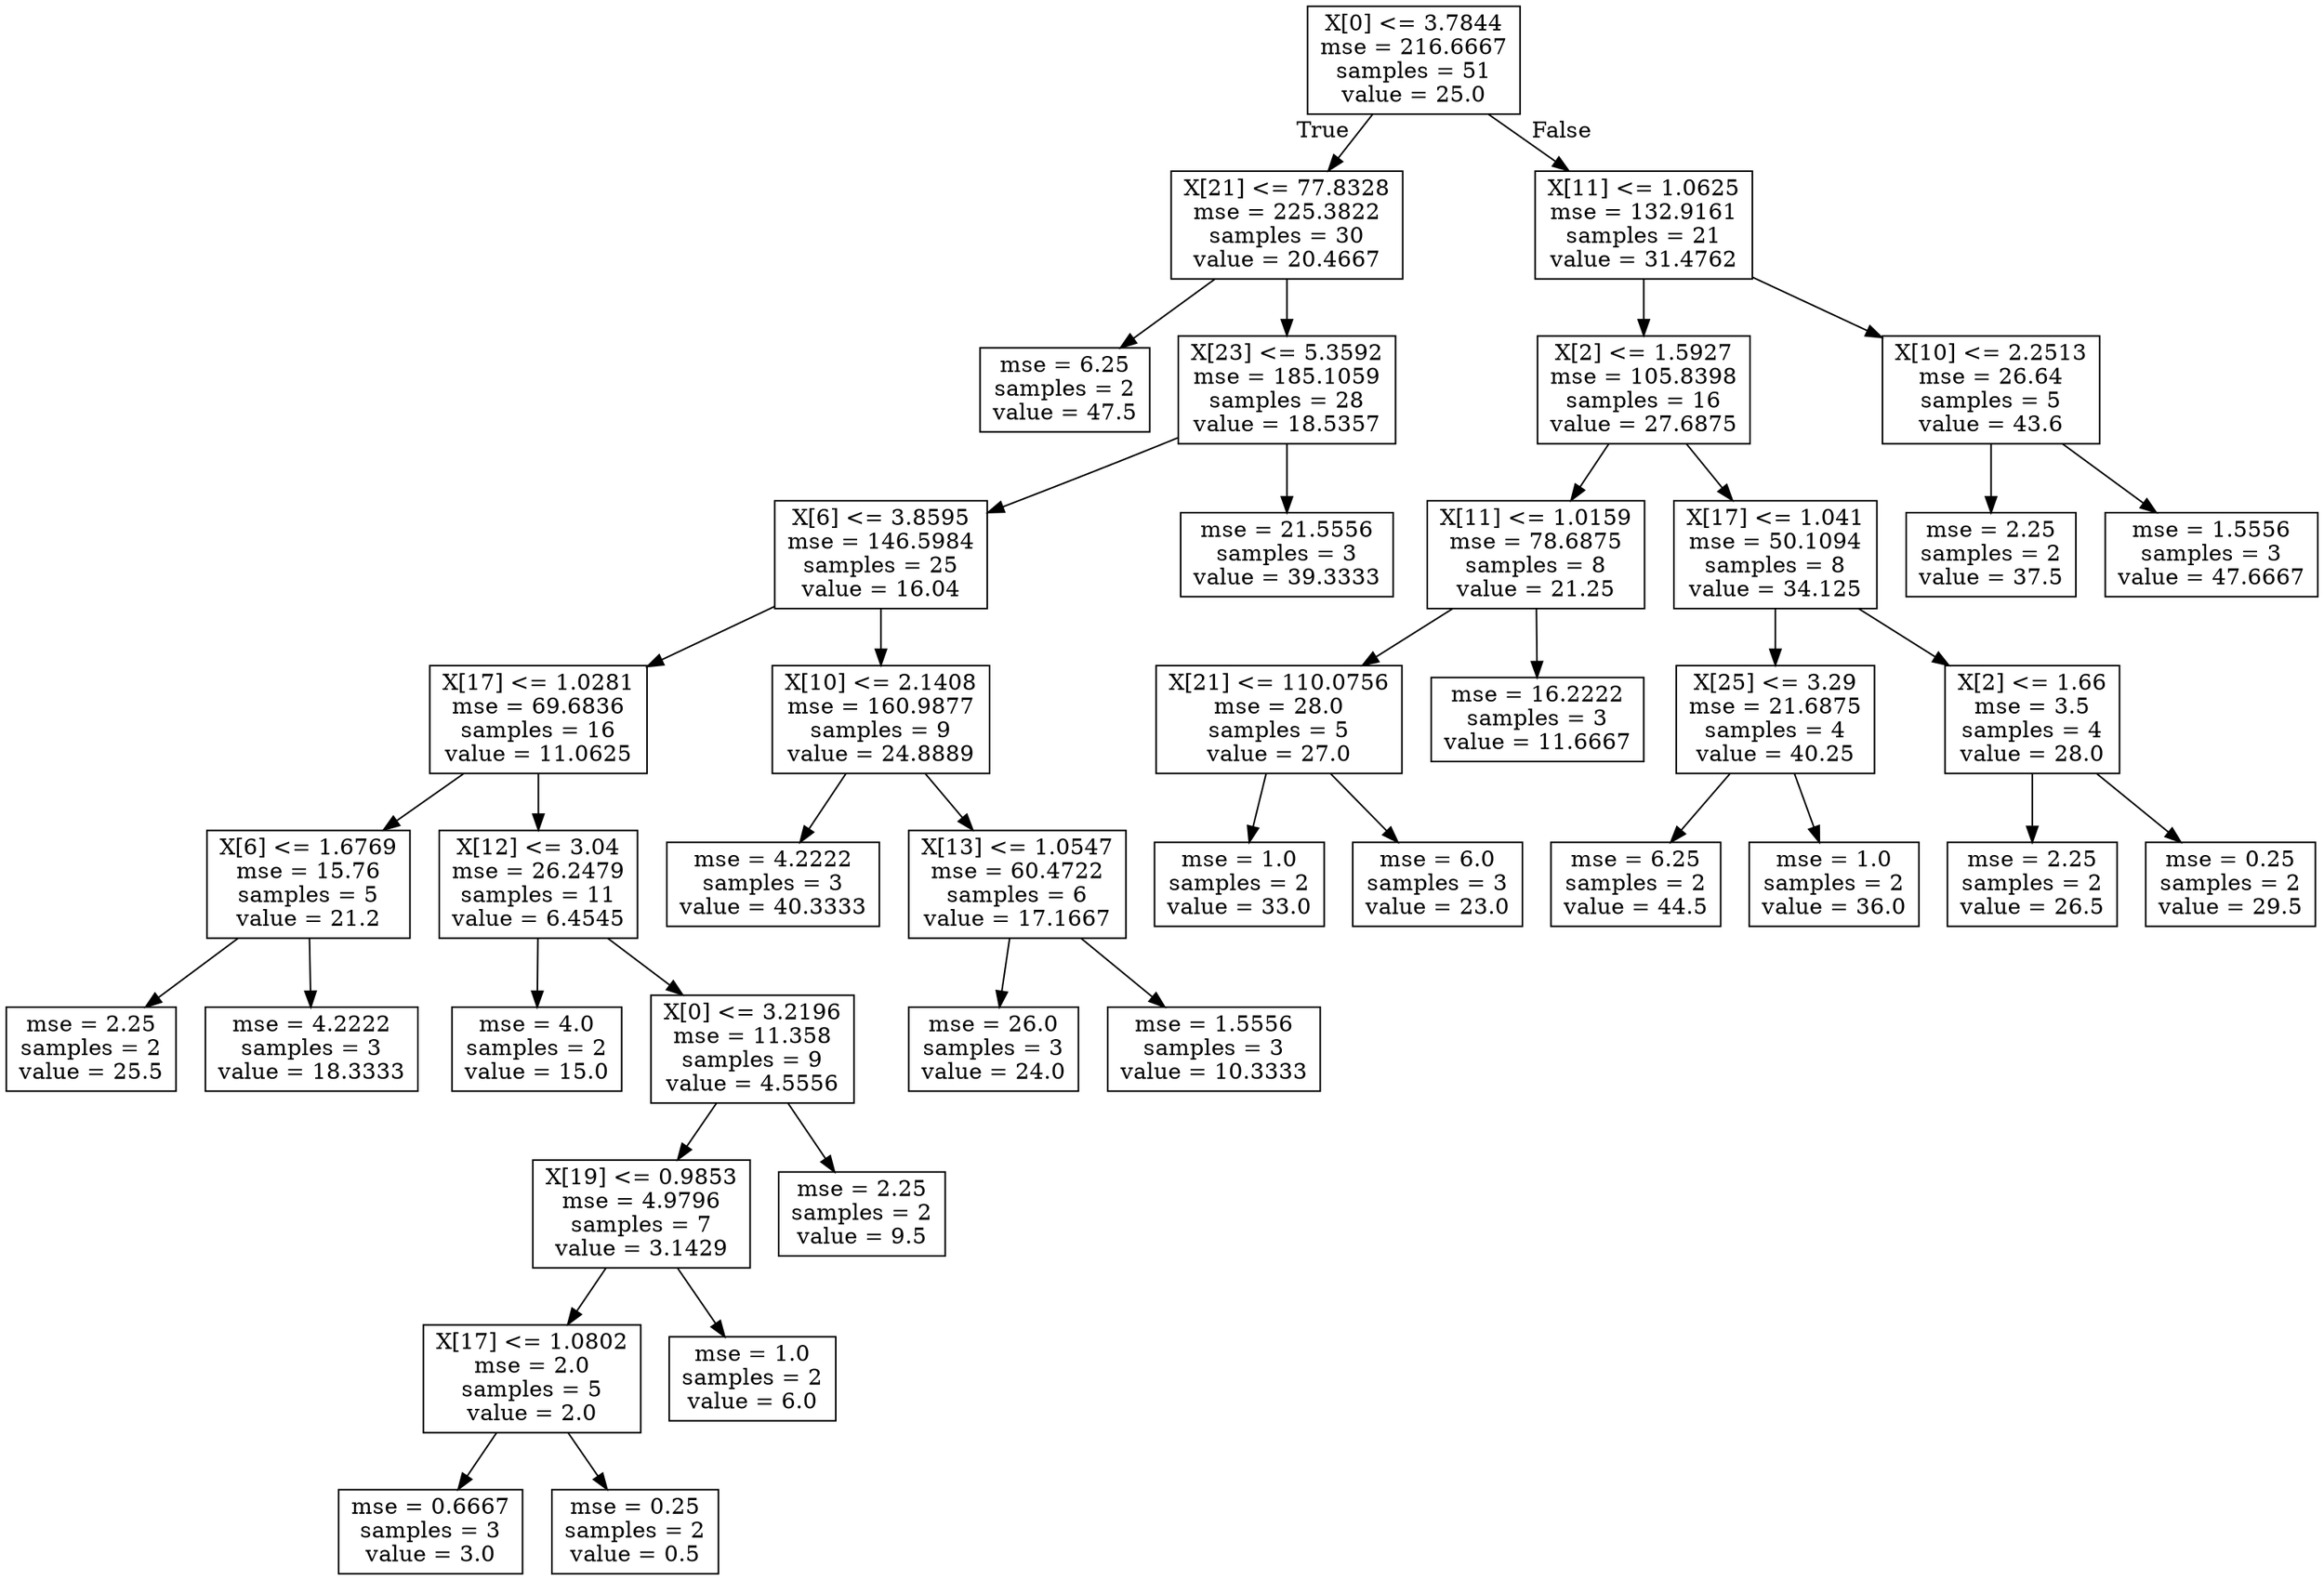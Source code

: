 digraph Tree {
node [shape=box] ;
0 [label="X[0] <= 3.7844\nmse = 216.6667\nsamples = 51\nvalue = 25.0"] ;
1 [label="X[21] <= 77.8328\nmse = 225.3822\nsamples = 30\nvalue = 20.4667"] ;
0 -> 1 [labeldistance=2.5, labelangle=45, headlabel="True"] ;
2 [label="mse = 6.25\nsamples = 2\nvalue = 47.5"] ;
1 -> 2 ;
3 [label="X[23] <= 5.3592\nmse = 185.1059\nsamples = 28\nvalue = 18.5357"] ;
1 -> 3 ;
4 [label="X[6] <= 3.8595\nmse = 146.5984\nsamples = 25\nvalue = 16.04"] ;
3 -> 4 ;
5 [label="X[17] <= 1.0281\nmse = 69.6836\nsamples = 16\nvalue = 11.0625"] ;
4 -> 5 ;
6 [label="X[6] <= 1.6769\nmse = 15.76\nsamples = 5\nvalue = 21.2"] ;
5 -> 6 ;
7 [label="mse = 2.25\nsamples = 2\nvalue = 25.5"] ;
6 -> 7 ;
8 [label="mse = 4.2222\nsamples = 3\nvalue = 18.3333"] ;
6 -> 8 ;
9 [label="X[12] <= 3.04\nmse = 26.2479\nsamples = 11\nvalue = 6.4545"] ;
5 -> 9 ;
10 [label="mse = 4.0\nsamples = 2\nvalue = 15.0"] ;
9 -> 10 ;
11 [label="X[0] <= 3.2196\nmse = 11.358\nsamples = 9\nvalue = 4.5556"] ;
9 -> 11 ;
12 [label="X[19] <= 0.9853\nmse = 4.9796\nsamples = 7\nvalue = 3.1429"] ;
11 -> 12 ;
13 [label="X[17] <= 1.0802\nmse = 2.0\nsamples = 5\nvalue = 2.0"] ;
12 -> 13 ;
14 [label="mse = 0.6667\nsamples = 3\nvalue = 3.0"] ;
13 -> 14 ;
15 [label="mse = 0.25\nsamples = 2\nvalue = 0.5"] ;
13 -> 15 ;
16 [label="mse = 1.0\nsamples = 2\nvalue = 6.0"] ;
12 -> 16 ;
17 [label="mse = 2.25\nsamples = 2\nvalue = 9.5"] ;
11 -> 17 ;
18 [label="X[10] <= 2.1408\nmse = 160.9877\nsamples = 9\nvalue = 24.8889"] ;
4 -> 18 ;
19 [label="mse = 4.2222\nsamples = 3\nvalue = 40.3333"] ;
18 -> 19 ;
20 [label="X[13] <= 1.0547\nmse = 60.4722\nsamples = 6\nvalue = 17.1667"] ;
18 -> 20 ;
21 [label="mse = 26.0\nsamples = 3\nvalue = 24.0"] ;
20 -> 21 ;
22 [label="mse = 1.5556\nsamples = 3\nvalue = 10.3333"] ;
20 -> 22 ;
23 [label="mse = 21.5556\nsamples = 3\nvalue = 39.3333"] ;
3 -> 23 ;
24 [label="X[11] <= 1.0625\nmse = 132.9161\nsamples = 21\nvalue = 31.4762"] ;
0 -> 24 [labeldistance=2.5, labelangle=-45, headlabel="False"] ;
25 [label="X[2] <= 1.5927\nmse = 105.8398\nsamples = 16\nvalue = 27.6875"] ;
24 -> 25 ;
26 [label="X[11] <= 1.0159\nmse = 78.6875\nsamples = 8\nvalue = 21.25"] ;
25 -> 26 ;
27 [label="X[21] <= 110.0756\nmse = 28.0\nsamples = 5\nvalue = 27.0"] ;
26 -> 27 ;
28 [label="mse = 1.0\nsamples = 2\nvalue = 33.0"] ;
27 -> 28 ;
29 [label="mse = 6.0\nsamples = 3\nvalue = 23.0"] ;
27 -> 29 ;
30 [label="mse = 16.2222\nsamples = 3\nvalue = 11.6667"] ;
26 -> 30 ;
31 [label="X[17] <= 1.041\nmse = 50.1094\nsamples = 8\nvalue = 34.125"] ;
25 -> 31 ;
32 [label="X[25] <= 3.29\nmse = 21.6875\nsamples = 4\nvalue = 40.25"] ;
31 -> 32 ;
33 [label="mse = 6.25\nsamples = 2\nvalue = 44.5"] ;
32 -> 33 ;
34 [label="mse = 1.0\nsamples = 2\nvalue = 36.0"] ;
32 -> 34 ;
35 [label="X[2] <= 1.66\nmse = 3.5\nsamples = 4\nvalue = 28.0"] ;
31 -> 35 ;
36 [label="mse = 2.25\nsamples = 2\nvalue = 26.5"] ;
35 -> 36 ;
37 [label="mse = 0.25\nsamples = 2\nvalue = 29.5"] ;
35 -> 37 ;
38 [label="X[10] <= 2.2513\nmse = 26.64\nsamples = 5\nvalue = 43.6"] ;
24 -> 38 ;
39 [label="mse = 2.25\nsamples = 2\nvalue = 37.5"] ;
38 -> 39 ;
40 [label="mse = 1.5556\nsamples = 3\nvalue = 47.6667"] ;
38 -> 40 ;
}